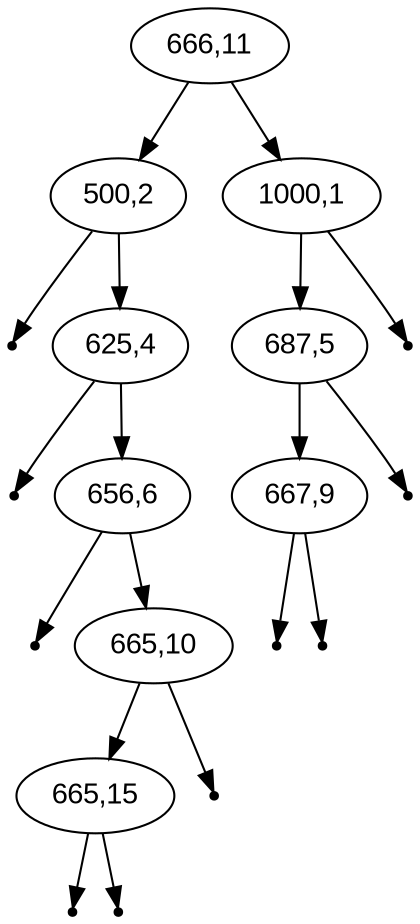 digraph BST{
 node [fontname="Arial"];
"666,11"->"500,2"
null28[shape=point]
"500,2"-> null28
"500,2"->"625,4"
null29[shape=point]
"625,4"-> null29
"625,4"->"656,6"
null30[shape=point]
"656,6"-> null30
"656,6"->"665,10"
"665,10"->"665,15"
null31[shape=point]
"665,15"-> null31
null32[shape=point]
"665,15"-> null32
null33[shape=point]
"665,10"-> null33
"666,11"->"1000,1"
"1000,1"->"687,5"
"687,5"->"667,9"
null34[shape=point]
"667,9"-> null34
null35[shape=point]
"667,9"-> null35
null36[shape=point]
"687,5"-> null36
null37[shape=point]
"1000,1"-> null37
}
